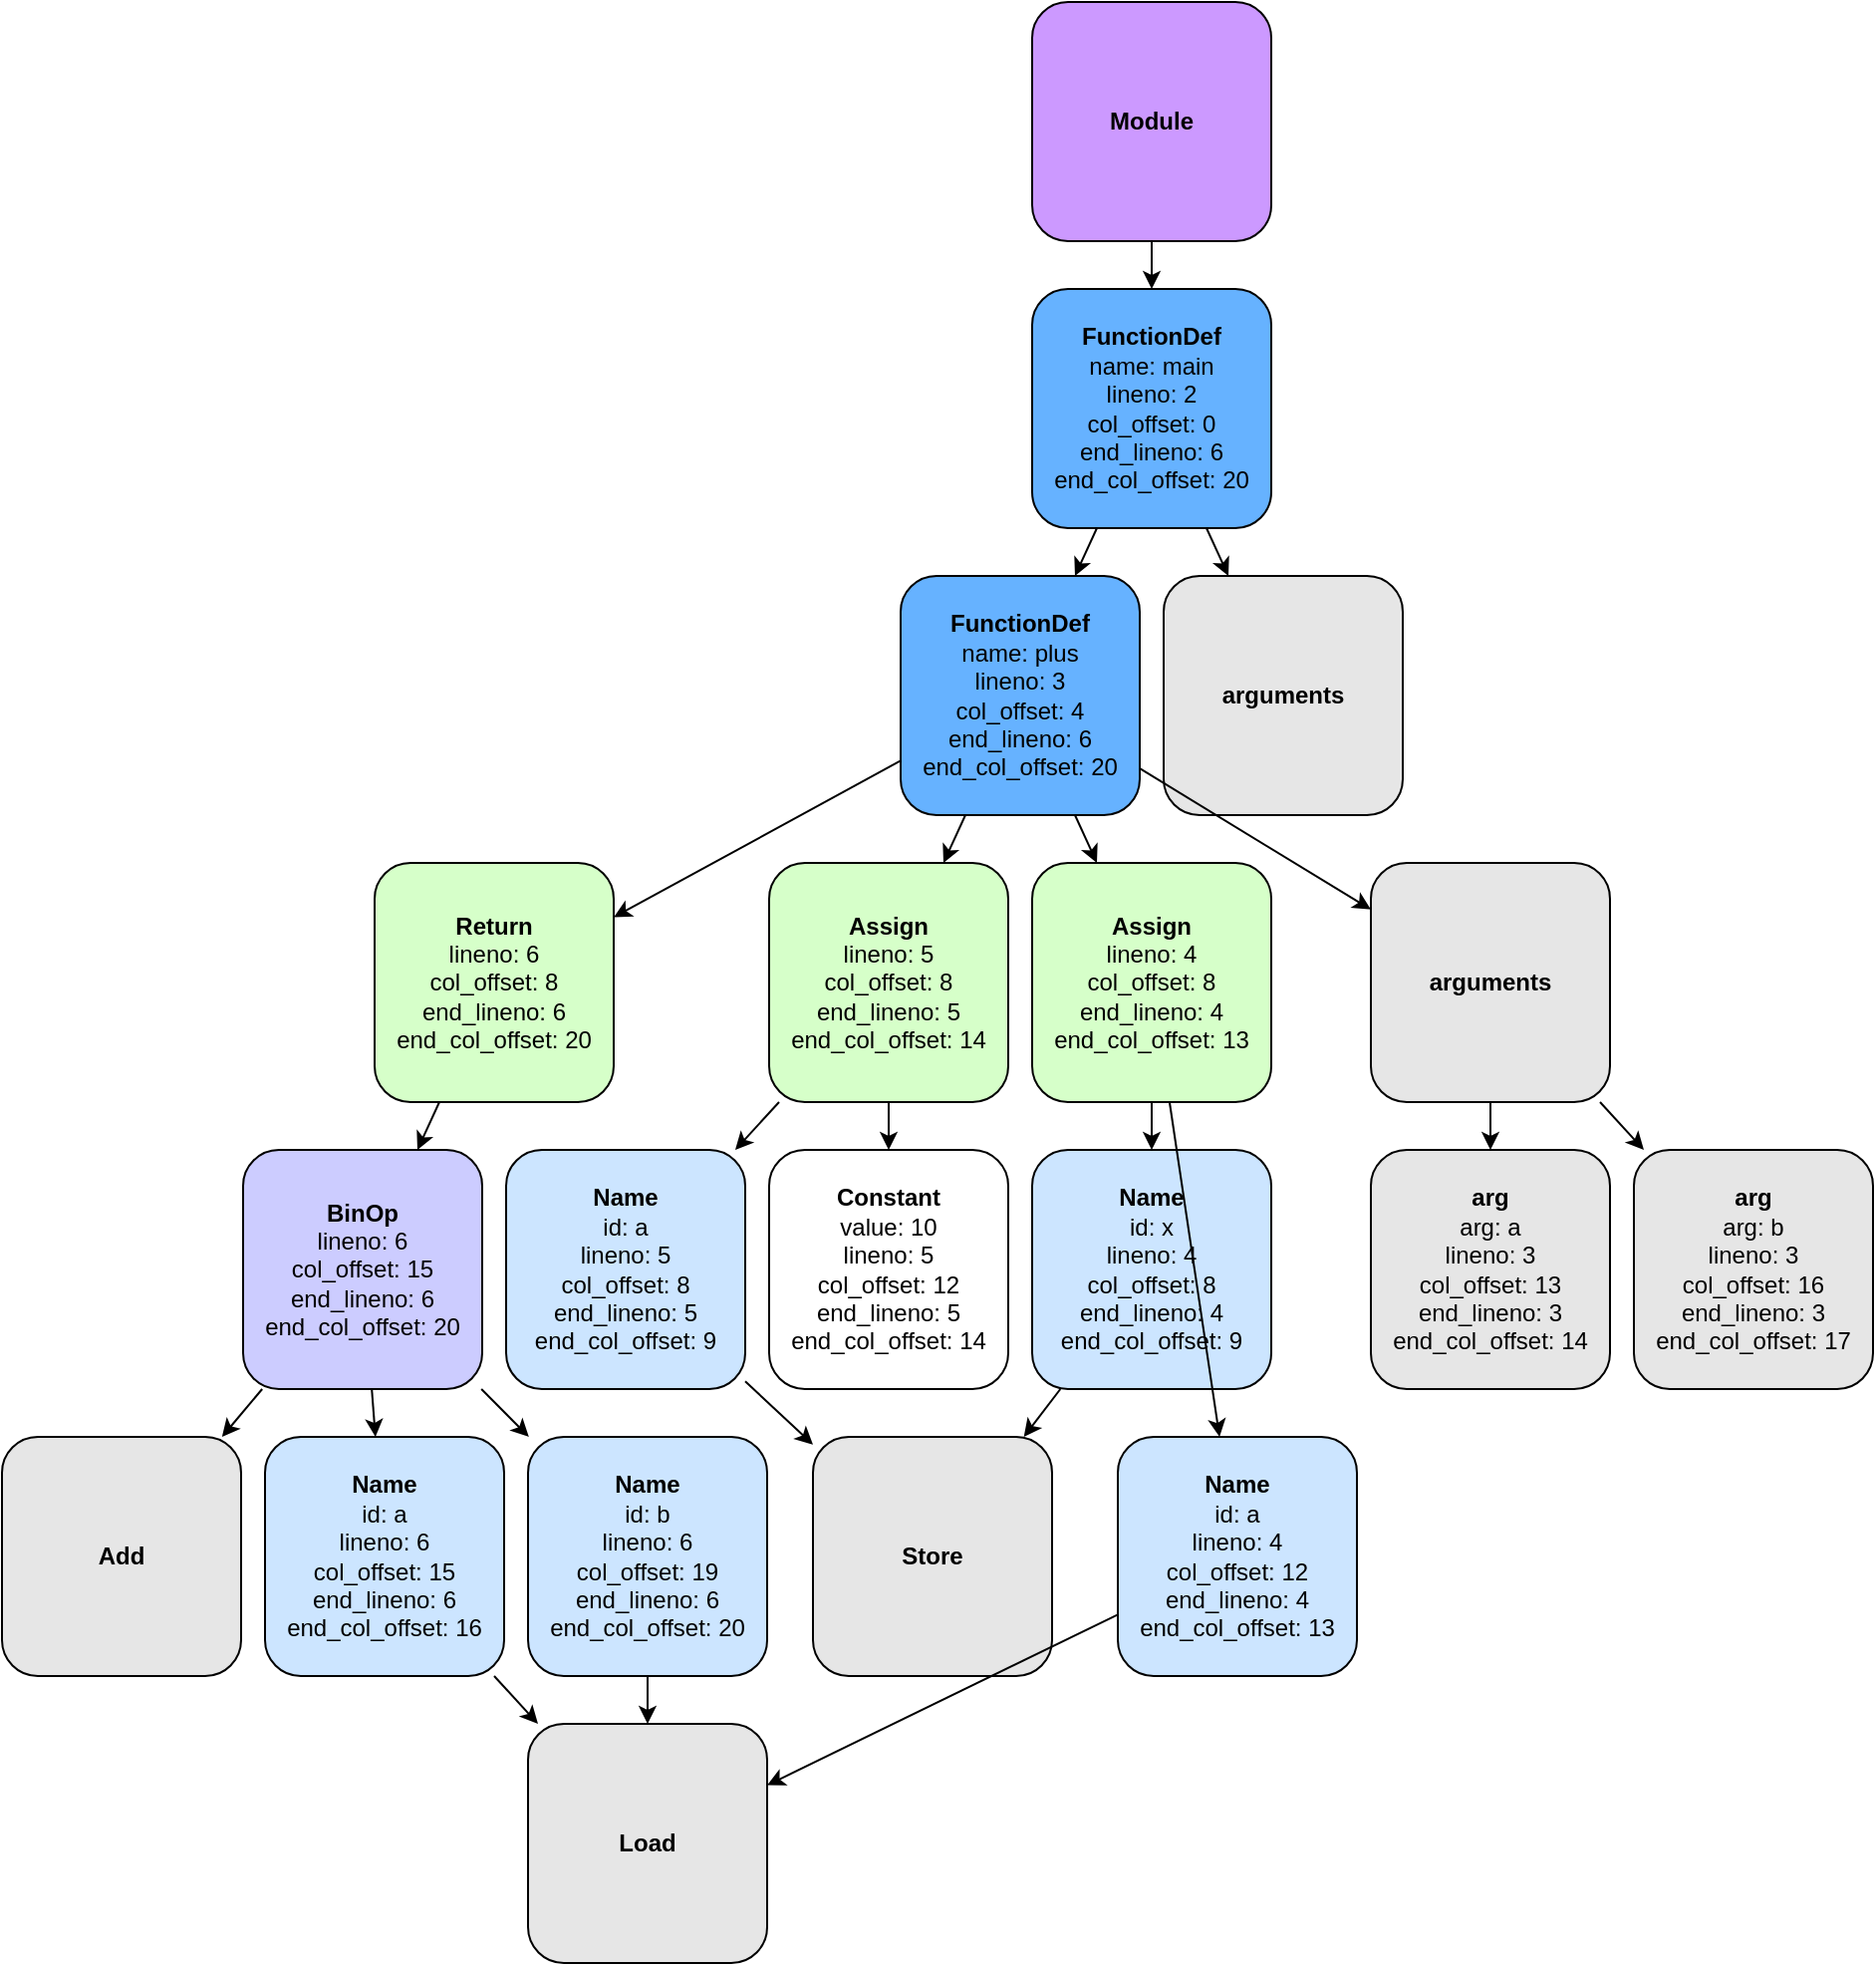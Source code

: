 <?xml version="1.0" ?>
<mxfile>
	<diagram id="RFndyrCF2-3MIdXtw8gX" name="Page-1">
		<mxGraphModel dx="422" dy="816" grid="1" gridSize="10" guides="1" tooltips="1" connect="1" arrows="1" fold="1" page="1" pageScale="1" pageWidth="850" pageHeight="1100" math="0" shadow="0">
			<root>
				<mxCell id="0"/>
				<mxCell id="1" parent="0"/>
				<mxCell id="5581677632" value="&lt;b&gt;Module&lt;/b&gt;" style="rounded=1;whiteSpace=wrap;html=1;fillColor=#CC99FF;strokeColor=#000000;" parent="1" vertex="1">
					<mxGeometry x="517.0" y="0.0" width="120" height="120" as="geometry"/>
				</mxCell>
				<mxCell id="5581680464" value="&lt;b&gt;FunctionDef&lt;/b&gt;&lt;br&gt;name: main&lt;br&gt;lineno: 2&lt;br&gt;col_offset: 0&lt;br&gt;end_lineno: 6&lt;br&gt;end_col_offset: 20" style="rounded=1;whiteSpace=wrap;html=1;fillColor=#66B2FF;strokeColor=#000000;" parent="1" vertex="1">
					<mxGeometry x="517.0" y="144.0" width="120" height="120" as="geometry"/>
				</mxCell>
				<mxCell id="5581681328" value="&lt;b&gt;arguments&lt;/b&gt;" style="rounded=1;whiteSpace=wrap;html=1;fillColor=#E6E6E6;strokeColor=#000000;" parent="1" vertex="1">
					<mxGeometry x="583.0" y="288.0" width="120" height="120" as="geometry"/>
				</mxCell>
				<mxCell id="5581682576" value="&lt;b&gt;FunctionDef&lt;/b&gt;&lt;br&gt;name: plus&lt;br&gt;lineno: 3&lt;br&gt;col_offset: 4&lt;br&gt;end_lineno: 6&lt;br&gt;end_col_offset: 20" style="rounded=1;whiteSpace=wrap;html=1;fillColor=#66B2FF;strokeColor=#000000;" parent="1" vertex="1">
					<mxGeometry x="451.0" y="288.0" width="120" height="120" as="geometry"/>
				</mxCell>
				<mxCell id="5581680800" value="&lt;b&gt;arguments&lt;/b&gt;" style="rounded=1;whiteSpace=wrap;html=1;fillColor=#E6E6E6;strokeColor=#000000;" parent="1" vertex="1">
					<mxGeometry x="687.0" y="432.0" width="120" height="120" as="geometry"/>
				</mxCell>
				<mxCell id="5581681568" value="&lt;b&gt;arg&lt;/b&gt;&lt;br&gt;arg: a&lt;br&gt;lineno: 3&lt;br&gt;col_offset: 13&lt;br&gt;end_lineno: 3&lt;br&gt;end_col_offset: 14" style="rounded=1;whiteSpace=wrap;html=1;fillColor=#E6E6E6;strokeColor=#000000;" parent="1" vertex="1">
					<mxGeometry x="687.0" y="576.0" width="120" height="120" as="geometry"/>
				</mxCell>
				<mxCell id="5581681520" value="&lt;b&gt;arg&lt;/b&gt;&lt;br&gt;arg: b&lt;br&gt;lineno: 3&lt;br&gt;col_offset: 16&lt;br&gt;end_lineno: 3&lt;br&gt;end_col_offset: 17" style="rounded=1;whiteSpace=wrap;html=1;fillColor=#E6E6E6;strokeColor=#000000;" parent="1" vertex="1">
					<mxGeometry x="818.999" y="576.0" width="120" height="120" as="geometry"/>
				</mxCell>
				<mxCell id="5581680416" value="&lt;b&gt;Assign&lt;/b&gt;&lt;br&gt;lineno: 4&lt;br&gt;col_offset: 8&lt;br&gt;end_lineno: 4&lt;br&gt;end_col_offset: 13" style="rounded=1;whiteSpace=wrap;html=1;fillColor=#D6FFC9;strokeColor=#000000;" parent="1" vertex="1">
					<mxGeometry x="517.0" y="432.0" width="120" height="120" as="geometry"/>
				</mxCell>
				<mxCell id="5581679888" value="&lt;b&gt;Name&lt;/b&gt;&lt;br&gt;id: x&lt;br&gt;lineno: 4&lt;br&gt;col_offset: 8&lt;br&gt;end_lineno: 4&lt;br&gt;end_col_offset: 9" style="rounded=1;whiteSpace=wrap;html=1;fillColor=#CCE5FF;strokeColor=#000000;" parent="1" vertex="1">
					<mxGeometry x="517.0" y="576.0" width="120" height="120" as="geometry"/>
				</mxCell>
				<mxCell id="4310303696" value="&lt;b&gt;Store&lt;/b&gt;" style="rounded=1;whiteSpace=wrap;html=1;fillColor=#E6E6E6;strokeColor=#000000;" parent="1" vertex="1">
					<mxGeometry x="407.0" y="720.0" width="120" height="120" as="geometry"/>
				</mxCell>
				<mxCell id="5581677200" value="&lt;b&gt;Name&lt;/b&gt;&lt;br&gt;id: a&lt;br&gt;lineno: 4&lt;br&gt;col_offset: 12&lt;br&gt;end_lineno: 4&lt;br&gt;end_col_offset: 13" style="rounded=1;whiteSpace=wrap;html=1;fillColor=#CCE5FF;strokeColor=#000000;" parent="1" vertex="1">
					<mxGeometry x="560.0" y="720.0" width="120" height="120" as="geometry"/>
				</mxCell>
				<mxCell id="4310303600" value="&lt;b&gt;Load&lt;/b&gt;" style="rounded=1;whiteSpace=wrap;html=1;fillColor=#E6E6E6;strokeColor=#000000;" parent="1" vertex="1">
					<mxGeometry x="264.0" y="864.0" width="120" height="120" as="geometry"/>
				</mxCell>
				<mxCell id="5575198128" value="&lt;b&gt;Assign&lt;/b&gt;&lt;br&gt;lineno: 5&lt;br&gt;col_offset: 8&lt;br&gt;end_lineno: 5&lt;br&gt;end_col_offset: 14" style="rounded=1;whiteSpace=wrap;html=1;fillColor=#D6FFC9;strokeColor=#000000;" parent="1" vertex="1">
					<mxGeometry x="385.0" y="432.0" width="120" height="120" as="geometry"/>
				</mxCell>
				<mxCell id="5581723328" value="&lt;b&gt;Name&lt;/b&gt;&lt;br&gt;id: a&lt;br&gt;lineno: 5&lt;br&gt;col_offset: 8&lt;br&gt;end_lineno: 5&lt;br&gt;end_col_offset: 9" style="rounded=1;whiteSpace=wrap;html=1;fillColor=#CCE5FF;strokeColor=#000000;" parent="1" vertex="1">
					<mxGeometry x="253.0" y="576.0" width="120" height="120" as="geometry"/>
				</mxCell>
				<mxCell id="5581175296" value="&lt;b&gt;Constant&lt;/b&gt;&lt;br&gt;value: 10&lt;br&gt;lineno: 5&lt;br&gt;col_offset: 12&lt;br&gt;end_lineno: 5&lt;br&gt;end_col_offset: 14" style="rounded=1;whiteSpace=wrap;html=1;fillColor=#FFFFFF;strokeColor=#000000;" parent="1" vertex="1">
					<mxGeometry x="385.0" y="576.0" width="120" height="120" as="geometry"/>
				</mxCell>
				<mxCell id="5581175248" value="&lt;b&gt;Return&lt;/b&gt;&lt;br&gt;lineno: 6&lt;br&gt;col_offset: 8&lt;br&gt;end_lineno: 6&lt;br&gt;end_col_offset: 20" style="rounded=1;whiteSpace=wrap;html=1;fillColor=#D6FFC9;strokeColor=#000000;" parent="1" vertex="1">
					<mxGeometry x="187.0" y="432.0" width="120" height="120" as="geometry"/>
				</mxCell>
				<mxCell id="5581175200" value="&lt;b&gt;BinOp&lt;/b&gt;&lt;br&gt;lineno: 6&lt;br&gt;col_offset: 15&lt;br&gt;end_lineno: 6&lt;br&gt;end_col_offset: 20" style="rounded=1;whiteSpace=wrap;html=1;fillColor=#CCCCFF;strokeColor=#000000;" parent="1" vertex="1">
					<mxGeometry x="121.0" y="576.0" width="120" height="120" as="geometry"/>
				</mxCell>
				<mxCell id="5581175152" value="&lt;b&gt;Name&lt;/b&gt;&lt;br&gt;id: a&lt;br&gt;lineno: 6&lt;br&gt;col_offset: 15&lt;br&gt;end_lineno: 6&lt;br&gt;end_col_offset: 16" style="rounded=1;whiteSpace=wrap;html=1;fillColor=#CCE5FF;strokeColor=#000000;" parent="1" vertex="1">
					<mxGeometry x="132.0" y="720.0" width="120" height="120" as="geometry"/>
				</mxCell>
				<mxCell id="4310304176" value="&lt;b&gt;Add&lt;/b&gt;" style="rounded=1;whiteSpace=wrap;html=1;fillColor=#E6E6E6;strokeColor=#000000;" parent="1" vertex="1">
					<mxGeometry x="0.0" y="720.0" width="120" height="120" as="geometry"/>
				</mxCell>
				<mxCell id="5581175104" value="&lt;b&gt;Name&lt;/b&gt;&lt;br&gt;id: b&lt;br&gt;lineno: 6&lt;br&gt;col_offset: 19&lt;br&gt;end_lineno: 6&lt;br&gt;end_col_offset: 20" style="rounded=1;whiteSpace=wrap;html=1;fillColor=#CCE5FF;strokeColor=#000000;" parent="1" vertex="1">
					<mxGeometry x="264.0" y="720.0" width="120" height="120" as="geometry"/>
				</mxCell>
				<mxCell id="5581677632_5581680464" value="" style="endArrow=classic;html=1;" parent="1" source="5581677632" target="5581680464" edge="1">
					<mxGeometry width="50" height="50" relative="1" as="geometry">
						<mxPoint x="400" y="440" as="sourcePoint"/>
						<mxPoint x="450" y="390" as="targetPoint"/>
					</mxGeometry>
				</mxCell>
				<mxCell id="5581680464_5581681328" value="" style="endArrow=classic;html=1;" parent="1" source="5581680464" target="5581681328" edge="1">
					<mxGeometry width="50" height="50" relative="1" as="geometry">
						<mxPoint x="400" y="440" as="sourcePoint"/>
						<mxPoint x="450" y="390" as="targetPoint"/>
					</mxGeometry>
				</mxCell>
				<mxCell id="5581680464_5581682576" value="" style="endArrow=classic;html=1;" parent="1" source="5581680464" target="5581682576" edge="1">
					<mxGeometry width="50" height="50" relative="1" as="geometry">
						<mxPoint x="400" y="440" as="sourcePoint"/>
						<mxPoint x="450" y="390" as="targetPoint"/>
					</mxGeometry>
				</mxCell>
				<mxCell id="5581682576_5581680800" value="" style="endArrow=classic;html=1;" parent="1" source="5581682576" target="5581680800" edge="1">
					<mxGeometry width="50" height="50" relative="1" as="geometry">
						<mxPoint x="400" y="440" as="sourcePoint"/>
						<mxPoint x="450" y="390" as="targetPoint"/>
					</mxGeometry>
				</mxCell>
				<mxCell id="5581682576_5581680416" value="" style="endArrow=classic;html=1;" parent="1" source="5581682576" target="5581680416" edge="1">
					<mxGeometry width="50" height="50" relative="1" as="geometry">
						<mxPoint x="400" y="440" as="sourcePoint"/>
						<mxPoint x="450" y="390" as="targetPoint"/>
					</mxGeometry>
				</mxCell>
				<mxCell id="5581682576_5575198128" value="" style="endArrow=classic;html=1;" parent="1" source="5581682576" target="5575198128" edge="1">
					<mxGeometry width="50" height="50" relative="1" as="geometry">
						<mxPoint x="400" y="440" as="sourcePoint"/>
						<mxPoint x="450" y="390" as="targetPoint"/>
					</mxGeometry>
				</mxCell>
				<mxCell id="5581682576_5581175248" value="" style="endArrow=classic;html=1;" parent="1" source="5581682576" target="5581175248" edge="1">
					<mxGeometry width="50" height="50" relative="1" as="geometry">
						<mxPoint x="400" y="440" as="sourcePoint"/>
						<mxPoint x="450" y="390" as="targetPoint"/>
					</mxGeometry>
				</mxCell>
				<mxCell id="5581680800_5581681568" value="" style="endArrow=classic;html=1;" parent="1" source="5581680800" target="5581681568" edge="1">
					<mxGeometry width="50" height="50" relative="1" as="geometry">
						<mxPoint x="400" y="440" as="sourcePoint"/>
						<mxPoint x="450" y="390" as="targetPoint"/>
					</mxGeometry>
				</mxCell>
				<mxCell id="5581680800_5581681520" value="" style="endArrow=classic;html=1;" parent="1" source="5581680800" target="5581681520" edge="1">
					<mxGeometry width="50" height="50" relative="1" as="geometry">
						<mxPoint x="400" y="440" as="sourcePoint"/>
						<mxPoint x="450" y="390" as="targetPoint"/>
					</mxGeometry>
				</mxCell>
				<mxCell id="5581680416_5581679888" value="" style="endArrow=classic;html=1;" parent="1" source="5581680416" target="5581679888" edge="1">
					<mxGeometry width="50" height="50" relative="1" as="geometry">
						<mxPoint x="400" y="440" as="sourcePoint"/>
						<mxPoint x="450" y="390" as="targetPoint"/>
					</mxGeometry>
				</mxCell>
				<mxCell id="5581680416_5581677200" value="" style="endArrow=classic;html=1;" parent="1" source="5581680416" target="5581677200" edge="1">
					<mxGeometry width="50" height="50" relative="1" as="geometry">
						<mxPoint x="400" y="440" as="sourcePoint"/>
						<mxPoint x="450" y="390" as="targetPoint"/>
					</mxGeometry>
				</mxCell>
				<mxCell id="5581679888_4310303696" value="" style="endArrow=classic;html=1;" parent="1" source="5581679888" target="4310303696" edge="1">
					<mxGeometry width="50" height="50" relative="1" as="geometry">
						<mxPoint x="400" y="440" as="sourcePoint"/>
						<mxPoint x="450" y="390" as="targetPoint"/>
					</mxGeometry>
				</mxCell>
				<mxCell id="5581677200_4310303600" value="" style="endArrow=classic;html=1;" parent="1" source="5581677200" target="4310303600" edge="1">
					<mxGeometry width="50" height="50" relative="1" as="geometry">
						<mxPoint x="400" y="440" as="sourcePoint"/>
						<mxPoint x="450" y="390" as="targetPoint"/>
					</mxGeometry>
				</mxCell>
				<mxCell id="5575198128_5581723328" value="" style="endArrow=classic;html=1;" parent="1" source="5575198128" target="5581723328" edge="1">
					<mxGeometry width="50" height="50" relative="1" as="geometry">
						<mxPoint x="400" y="440" as="sourcePoint"/>
						<mxPoint x="450" y="390" as="targetPoint"/>
					</mxGeometry>
				</mxCell>
				<mxCell id="5575198128_5581175296" value="" style="endArrow=classic;html=1;" parent="1" source="5575198128" target="5581175296" edge="1">
					<mxGeometry width="50" height="50" relative="1" as="geometry">
						<mxPoint x="400" y="440" as="sourcePoint"/>
						<mxPoint x="450" y="390" as="targetPoint"/>
					</mxGeometry>
				</mxCell>
				<mxCell id="5581723328_4310303696" value="" style="endArrow=classic;html=1;" parent="1" source="5581723328" target="4310303696" edge="1">
					<mxGeometry width="50" height="50" relative="1" as="geometry">
						<mxPoint x="400" y="440" as="sourcePoint"/>
						<mxPoint x="450" y="390" as="targetPoint"/>
					</mxGeometry>
				</mxCell>
				<mxCell id="5581175248_5581175200" value="" style="endArrow=classic;html=1;" parent="1" source="5581175248" target="5581175200" edge="1">
					<mxGeometry width="50" height="50" relative="1" as="geometry">
						<mxPoint x="400" y="440" as="sourcePoint"/>
						<mxPoint x="450" y="390" as="targetPoint"/>
					</mxGeometry>
				</mxCell>
				<mxCell id="5581175200_5581175152" value="" style="endArrow=classic;html=1;" parent="1" source="5581175200" target="5581175152" edge="1">
					<mxGeometry width="50" height="50" relative="1" as="geometry">
						<mxPoint x="400" y="440" as="sourcePoint"/>
						<mxPoint x="450" y="390" as="targetPoint"/>
					</mxGeometry>
				</mxCell>
				<mxCell id="5581175200_4310304176" value="" style="endArrow=classic;html=1;" parent="1" source="5581175200" target="4310304176" edge="1">
					<mxGeometry width="50" height="50" relative="1" as="geometry">
						<mxPoint x="400" y="440" as="sourcePoint"/>
						<mxPoint x="450" y="390" as="targetPoint"/>
					</mxGeometry>
				</mxCell>
				<mxCell id="5581175200_5581175104" value="" style="endArrow=classic;html=1;" parent="1" source="5581175200" target="5581175104" edge="1">
					<mxGeometry width="50" height="50" relative="1" as="geometry">
						<mxPoint x="400" y="440" as="sourcePoint"/>
						<mxPoint x="450" y="390" as="targetPoint"/>
					</mxGeometry>
				</mxCell>
				<mxCell id="5581175152_4310303600" value="" style="endArrow=classic;html=1;" parent="1" source="5581175152" target="4310303600" edge="1">
					<mxGeometry width="50" height="50" relative="1" as="geometry">
						<mxPoint x="400" y="440" as="sourcePoint"/>
						<mxPoint x="450" y="390" as="targetPoint"/>
					</mxGeometry>
				</mxCell>
				<mxCell id="5581175104_4310303600" value="" style="endArrow=classic;html=1;" parent="1" source="5581175104" target="4310303600" edge="1">
					<mxGeometry width="50" height="50" relative="1" as="geometry">
						<mxPoint x="400" y="440" as="sourcePoint"/>
						<mxPoint x="450" y="390" as="targetPoint"/>
					</mxGeometry>
				</mxCell>
			</root>
		</mxGraphModel>
	</diagram>
</mxfile>
